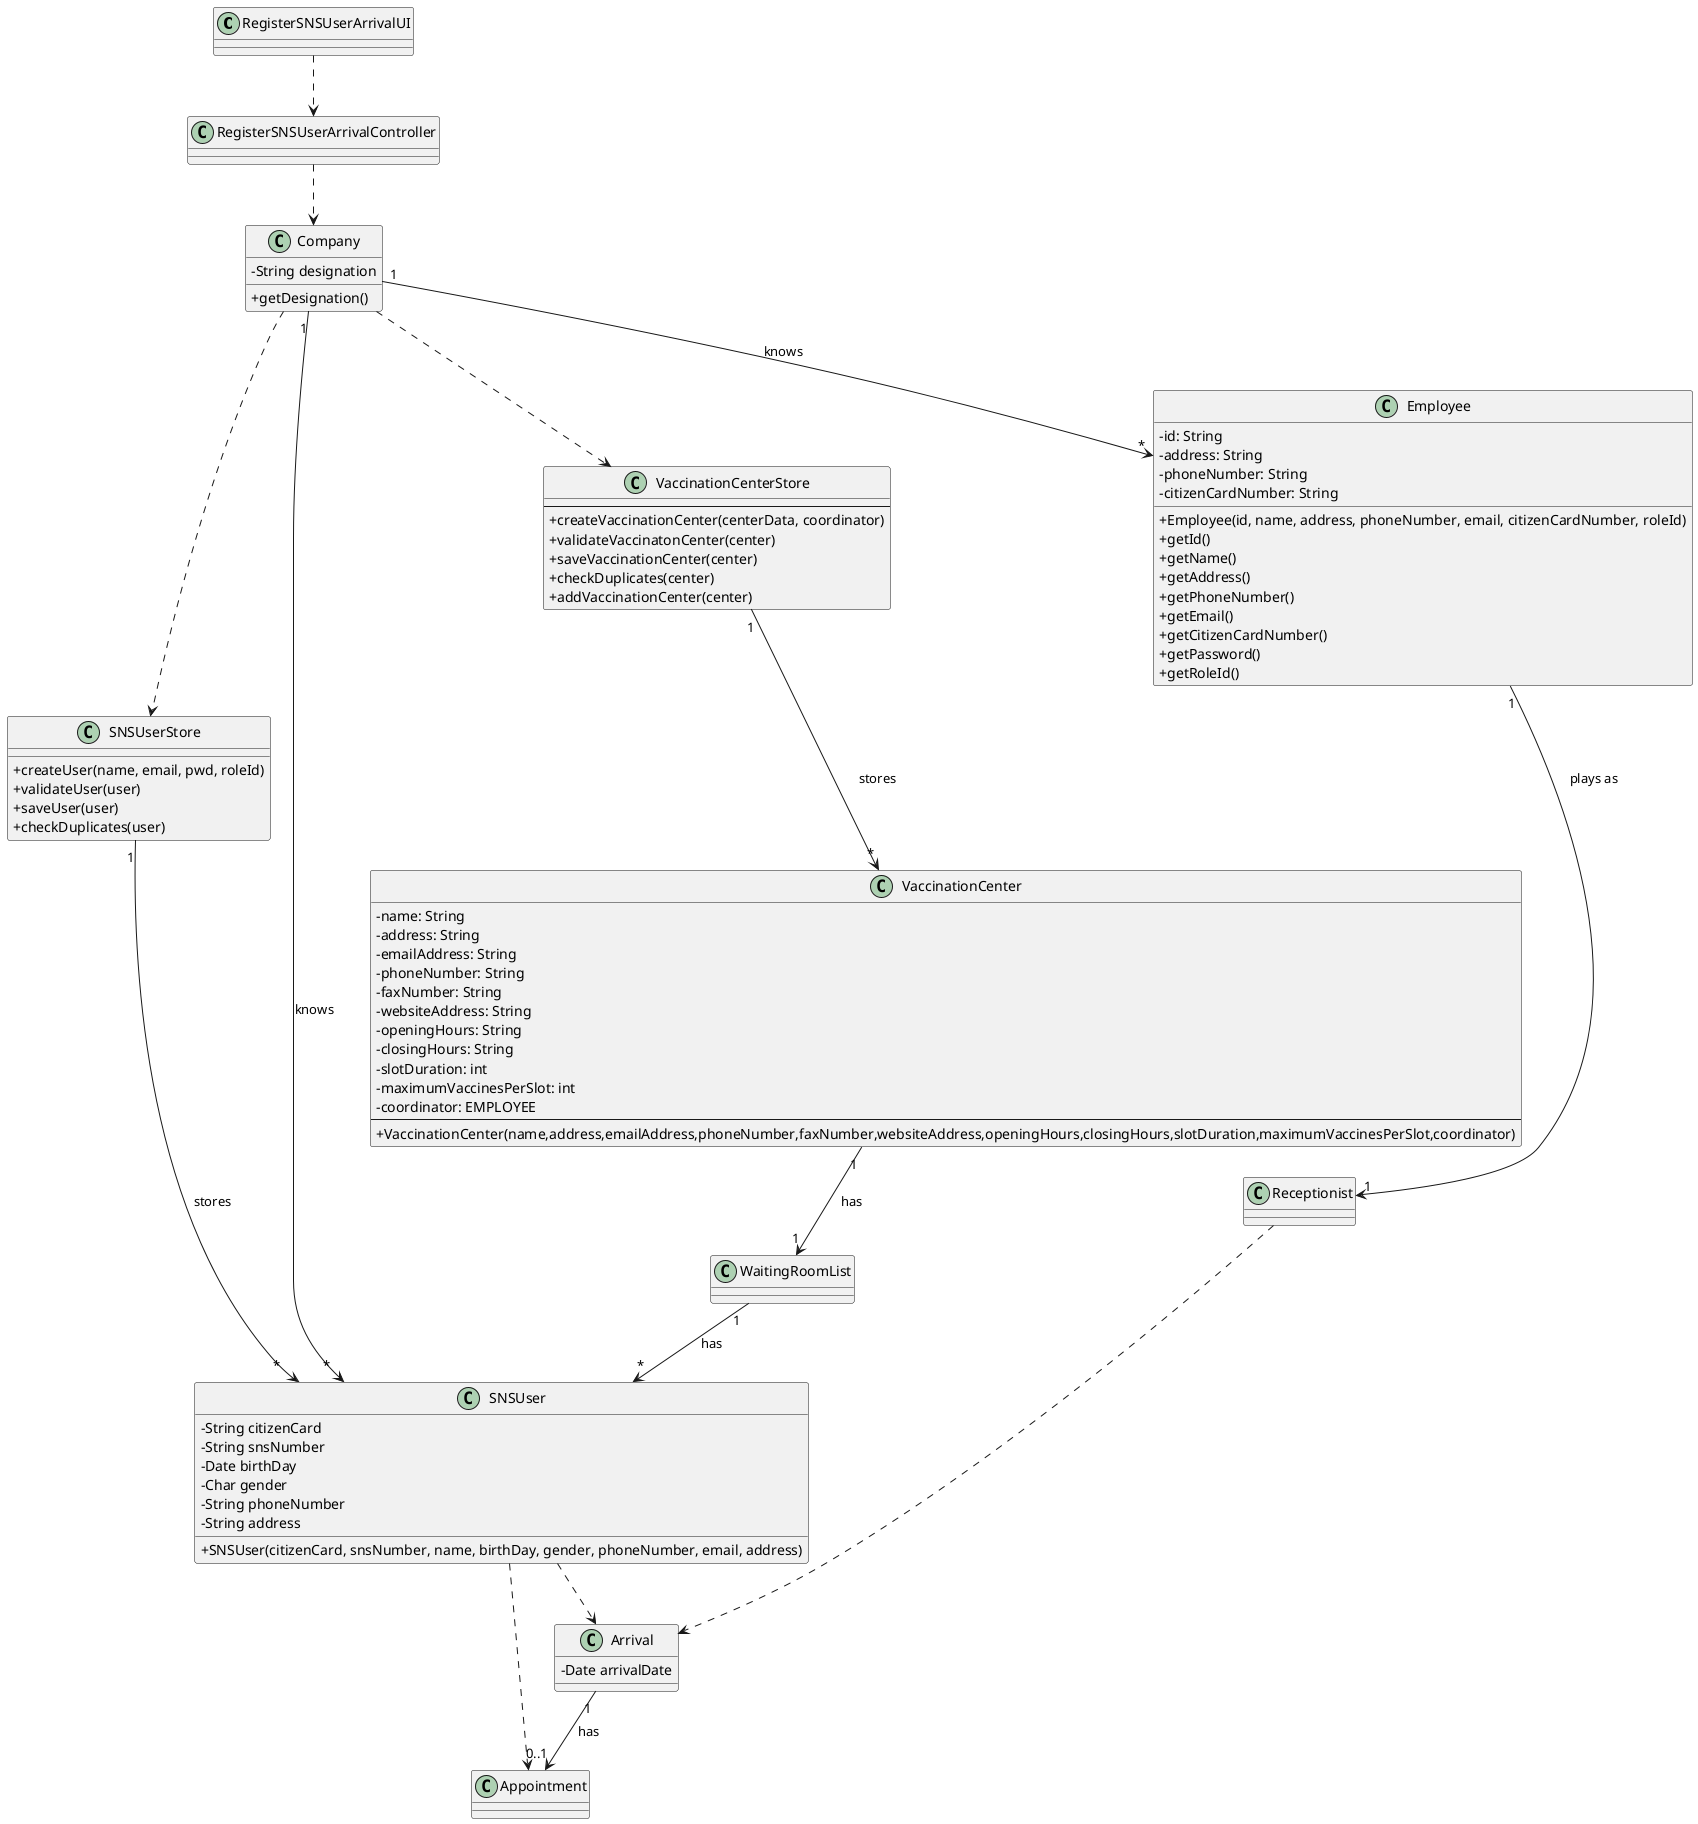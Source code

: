 @startuml US04_CD
skinparam classAttributeIconSize 0

class RegisterSNSUserArrivalUI {}

class RegisterSNSUserArrivalController {}

class Company {
  - String designation
  + getDesignation()
}

class SNSUser {
  - String citizenCard
  - String snsNumber
  - Date birthDay
  - Char gender
  - String phoneNumber
  - String address
  + SNSUser(citizenCard, snsNumber, name, birthDay, gender, phoneNumber, email, address)
}

class SNSUserStore {
  + createUser(name, email, pwd, roleId)
  + validateUser(user)
  + saveUser(user)
  + checkDuplicates(user)
}

class Employee {
  - id: String
  - address: String
  - phoneNumber: String
  - citizenCardNumber: String
  + Employee(id, name, address, phoneNumber, email, citizenCardNumber, roleId)
  + getId()
  + getName()
  + getAddress()
  + getPhoneNumber()
  + getEmail()
  + getCitizenCardNumber()
  + getPassword()
  + getRoleId()
}

class Receptionist {}

class Arrival {
  - Date arrivalDate
}

class Appointment {}

class WaitingRoomList {}

class VaccinationCenterStore {
  ---
  + createVaccinationCenter(centerData, coordinator)
  + validateVaccinatonCenter(center)
  + saveVaccinationCenter(center)
  + checkDuplicates(center)
  + addVaccinationCenter(center)
}

class VaccinationCenter {
  - name: String
  - address: String
  - emailAddress: String
  - phoneNumber: String
  - faxNumber: String
  - websiteAddress: String
  - openingHours: String
  - closingHours: String
  - slotDuration: int
  - maximumVaccinesPerSlot: int
  - coordinator: EMPLOYEE
  ---
  + VaccinationCenter(name,address,emailAddress,phoneNumber,faxNumber,websiteAddress,openingHours,closingHours,slotDuration,maximumVaccinesPerSlot,coordinator)
}

Arrival "1" --> "0..1" Appointment : has

Company ..> SNSUserStore
Company ..> VaccinationCenterStore
Company "1" --> "*" SNSUser : knows
Company "1" --> "*" Employee : knows

Employee "1" --> "1" Receptionist : plays as

Receptionist ..> Arrival

RegisterSNSUserArrivalController ..> Company

RegisterSNSUserArrivalUI ..> RegisterSNSUserArrivalController

SNSUserStore "1" --> "*" SNSUser : stores
VaccinationCenterStore "1" --> "*" VaccinationCenter : stores

VaccinationCenter "1" --> "1" WaitingRoomList : has

SNSUser ..> Arrival
SNSUser ..> Appointment

WaitingRoomList "1" --> "*" SNSUser : has

@enduml
